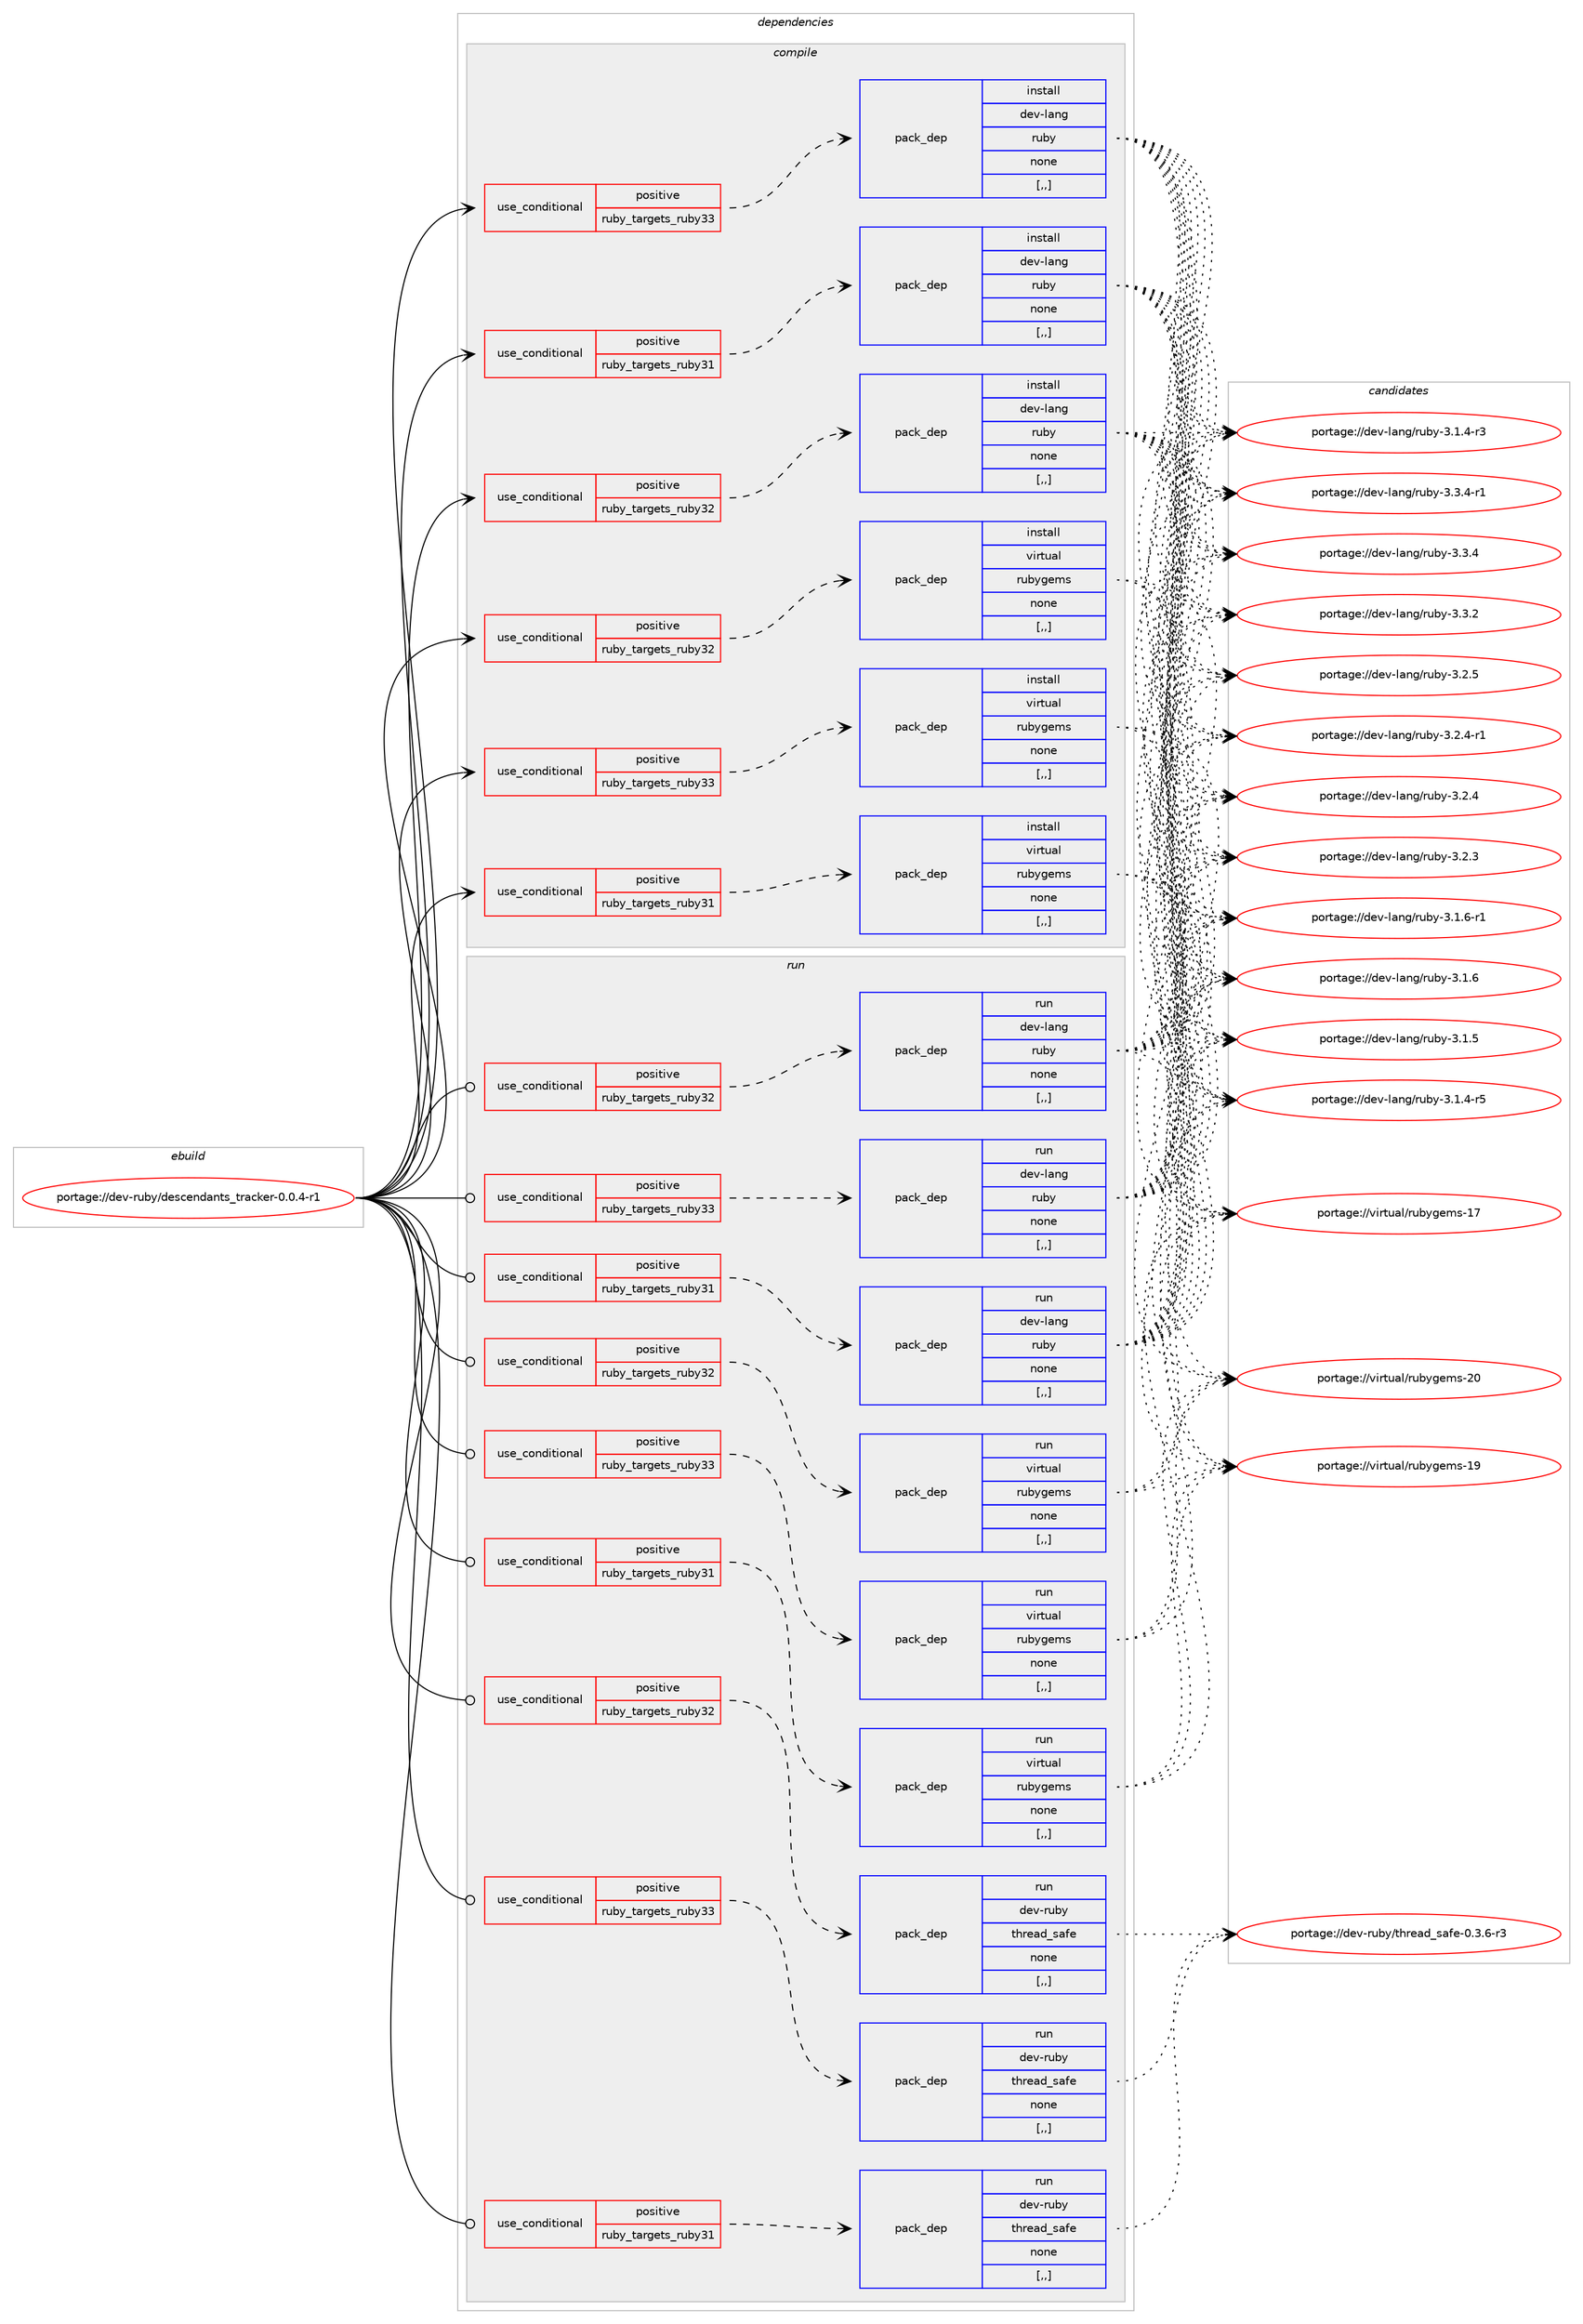 digraph prolog {

# *************
# Graph options
# *************

newrank=true;
concentrate=true;
compound=true;
graph [rankdir=LR,fontname=Helvetica,fontsize=10,ranksep=1.5];#, ranksep=2.5, nodesep=0.2];
edge  [arrowhead=vee];
node  [fontname=Helvetica,fontsize=10];

# **********
# The ebuild
# **********

subgraph cluster_leftcol {
color=gray;
label=<<i>ebuild</i>>;
id [label="portage://dev-ruby/descendants_tracker-0.0.4-r1", color=red, width=4, href="../dev-ruby/descendants_tracker-0.0.4-r1.svg"];
}

# ****************
# The dependencies
# ****************

subgraph cluster_midcol {
color=gray;
label=<<i>dependencies</i>>;
subgraph cluster_compile {
fillcolor="#eeeeee";
style=filled;
label=<<i>compile</i>>;
subgraph cond46589 {
dependency181272 [label=<<TABLE BORDER="0" CELLBORDER="1" CELLSPACING="0" CELLPADDING="4"><TR><TD ROWSPAN="3" CELLPADDING="10">use_conditional</TD></TR><TR><TD>positive</TD></TR><TR><TD>ruby_targets_ruby31</TD></TR></TABLE>>, shape=none, color=red];
subgraph pack133386 {
dependency181273 [label=<<TABLE BORDER="0" CELLBORDER="1" CELLSPACING="0" CELLPADDING="4" WIDTH="220"><TR><TD ROWSPAN="6" CELLPADDING="30">pack_dep</TD></TR><TR><TD WIDTH="110">install</TD></TR><TR><TD>dev-lang</TD></TR><TR><TD>ruby</TD></TR><TR><TD>none</TD></TR><TR><TD>[,,]</TD></TR></TABLE>>, shape=none, color=blue];
}
dependency181272:e -> dependency181273:w [weight=20,style="dashed",arrowhead="vee"];
}
id:e -> dependency181272:w [weight=20,style="solid",arrowhead="vee"];
subgraph cond46590 {
dependency181274 [label=<<TABLE BORDER="0" CELLBORDER="1" CELLSPACING="0" CELLPADDING="4"><TR><TD ROWSPAN="3" CELLPADDING="10">use_conditional</TD></TR><TR><TD>positive</TD></TR><TR><TD>ruby_targets_ruby31</TD></TR></TABLE>>, shape=none, color=red];
subgraph pack133387 {
dependency181275 [label=<<TABLE BORDER="0" CELLBORDER="1" CELLSPACING="0" CELLPADDING="4" WIDTH="220"><TR><TD ROWSPAN="6" CELLPADDING="30">pack_dep</TD></TR><TR><TD WIDTH="110">install</TD></TR><TR><TD>virtual</TD></TR><TR><TD>rubygems</TD></TR><TR><TD>none</TD></TR><TR><TD>[,,]</TD></TR></TABLE>>, shape=none, color=blue];
}
dependency181274:e -> dependency181275:w [weight=20,style="dashed",arrowhead="vee"];
}
id:e -> dependency181274:w [weight=20,style="solid",arrowhead="vee"];
subgraph cond46591 {
dependency181276 [label=<<TABLE BORDER="0" CELLBORDER="1" CELLSPACING="0" CELLPADDING="4"><TR><TD ROWSPAN="3" CELLPADDING="10">use_conditional</TD></TR><TR><TD>positive</TD></TR><TR><TD>ruby_targets_ruby32</TD></TR></TABLE>>, shape=none, color=red];
subgraph pack133388 {
dependency181277 [label=<<TABLE BORDER="0" CELLBORDER="1" CELLSPACING="0" CELLPADDING="4" WIDTH="220"><TR><TD ROWSPAN="6" CELLPADDING="30">pack_dep</TD></TR><TR><TD WIDTH="110">install</TD></TR><TR><TD>dev-lang</TD></TR><TR><TD>ruby</TD></TR><TR><TD>none</TD></TR><TR><TD>[,,]</TD></TR></TABLE>>, shape=none, color=blue];
}
dependency181276:e -> dependency181277:w [weight=20,style="dashed",arrowhead="vee"];
}
id:e -> dependency181276:w [weight=20,style="solid",arrowhead="vee"];
subgraph cond46592 {
dependency181278 [label=<<TABLE BORDER="0" CELLBORDER="1" CELLSPACING="0" CELLPADDING="4"><TR><TD ROWSPAN="3" CELLPADDING="10">use_conditional</TD></TR><TR><TD>positive</TD></TR><TR><TD>ruby_targets_ruby32</TD></TR></TABLE>>, shape=none, color=red];
subgraph pack133389 {
dependency181279 [label=<<TABLE BORDER="0" CELLBORDER="1" CELLSPACING="0" CELLPADDING="4" WIDTH="220"><TR><TD ROWSPAN="6" CELLPADDING="30">pack_dep</TD></TR><TR><TD WIDTH="110">install</TD></TR><TR><TD>virtual</TD></TR><TR><TD>rubygems</TD></TR><TR><TD>none</TD></TR><TR><TD>[,,]</TD></TR></TABLE>>, shape=none, color=blue];
}
dependency181278:e -> dependency181279:w [weight=20,style="dashed",arrowhead="vee"];
}
id:e -> dependency181278:w [weight=20,style="solid",arrowhead="vee"];
subgraph cond46593 {
dependency181280 [label=<<TABLE BORDER="0" CELLBORDER="1" CELLSPACING="0" CELLPADDING="4"><TR><TD ROWSPAN="3" CELLPADDING="10">use_conditional</TD></TR><TR><TD>positive</TD></TR><TR><TD>ruby_targets_ruby33</TD></TR></TABLE>>, shape=none, color=red];
subgraph pack133390 {
dependency181281 [label=<<TABLE BORDER="0" CELLBORDER="1" CELLSPACING="0" CELLPADDING="4" WIDTH="220"><TR><TD ROWSPAN="6" CELLPADDING="30">pack_dep</TD></TR><TR><TD WIDTH="110">install</TD></TR><TR><TD>dev-lang</TD></TR><TR><TD>ruby</TD></TR><TR><TD>none</TD></TR><TR><TD>[,,]</TD></TR></TABLE>>, shape=none, color=blue];
}
dependency181280:e -> dependency181281:w [weight=20,style="dashed",arrowhead="vee"];
}
id:e -> dependency181280:w [weight=20,style="solid",arrowhead="vee"];
subgraph cond46594 {
dependency181282 [label=<<TABLE BORDER="0" CELLBORDER="1" CELLSPACING="0" CELLPADDING="4"><TR><TD ROWSPAN="3" CELLPADDING="10">use_conditional</TD></TR><TR><TD>positive</TD></TR><TR><TD>ruby_targets_ruby33</TD></TR></TABLE>>, shape=none, color=red];
subgraph pack133391 {
dependency181283 [label=<<TABLE BORDER="0" CELLBORDER="1" CELLSPACING="0" CELLPADDING="4" WIDTH="220"><TR><TD ROWSPAN="6" CELLPADDING="30">pack_dep</TD></TR><TR><TD WIDTH="110">install</TD></TR><TR><TD>virtual</TD></TR><TR><TD>rubygems</TD></TR><TR><TD>none</TD></TR><TR><TD>[,,]</TD></TR></TABLE>>, shape=none, color=blue];
}
dependency181282:e -> dependency181283:w [weight=20,style="dashed",arrowhead="vee"];
}
id:e -> dependency181282:w [weight=20,style="solid",arrowhead="vee"];
}
subgraph cluster_compileandrun {
fillcolor="#eeeeee";
style=filled;
label=<<i>compile and run</i>>;
}
subgraph cluster_run {
fillcolor="#eeeeee";
style=filled;
label=<<i>run</i>>;
subgraph cond46595 {
dependency181284 [label=<<TABLE BORDER="0" CELLBORDER="1" CELLSPACING="0" CELLPADDING="4"><TR><TD ROWSPAN="3" CELLPADDING="10">use_conditional</TD></TR><TR><TD>positive</TD></TR><TR><TD>ruby_targets_ruby31</TD></TR></TABLE>>, shape=none, color=red];
subgraph pack133392 {
dependency181285 [label=<<TABLE BORDER="0" CELLBORDER="1" CELLSPACING="0" CELLPADDING="4" WIDTH="220"><TR><TD ROWSPAN="6" CELLPADDING="30">pack_dep</TD></TR><TR><TD WIDTH="110">run</TD></TR><TR><TD>dev-lang</TD></TR><TR><TD>ruby</TD></TR><TR><TD>none</TD></TR><TR><TD>[,,]</TD></TR></TABLE>>, shape=none, color=blue];
}
dependency181284:e -> dependency181285:w [weight=20,style="dashed",arrowhead="vee"];
}
id:e -> dependency181284:w [weight=20,style="solid",arrowhead="odot"];
subgraph cond46596 {
dependency181286 [label=<<TABLE BORDER="0" CELLBORDER="1" CELLSPACING="0" CELLPADDING="4"><TR><TD ROWSPAN="3" CELLPADDING="10">use_conditional</TD></TR><TR><TD>positive</TD></TR><TR><TD>ruby_targets_ruby31</TD></TR></TABLE>>, shape=none, color=red];
subgraph pack133393 {
dependency181287 [label=<<TABLE BORDER="0" CELLBORDER="1" CELLSPACING="0" CELLPADDING="4" WIDTH="220"><TR><TD ROWSPAN="6" CELLPADDING="30">pack_dep</TD></TR><TR><TD WIDTH="110">run</TD></TR><TR><TD>dev-ruby</TD></TR><TR><TD>thread_safe</TD></TR><TR><TD>none</TD></TR><TR><TD>[,,]</TD></TR></TABLE>>, shape=none, color=blue];
}
dependency181286:e -> dependency181287:w [weight=20,style="dashed",arrowhead="vee"];
}
id:e -> dependency181286:w [weight=20,style="solid",arrowhead="odot"];
subgraph cond46597 {
dependency181288 [label=<<TABLE BORDER="0" CELLBORDER="1" CELLSPACING="0" CELLPADDING="4"><TR><TD ROWSPAN="3" CELLPADDING="10">use_conditional</TD></TR><TR><TD>positive</TD></TR><TR><TD>ruby_targets_ruby31</TD></TR></TABLE>>, shape=none, color=red];
subgraph pack133394 {
dependency181289 [label=<<TABLE BORDER="0" CELLBORDER="1" CELLSPACING="0" CELLPADDING="4" WIDTH="220"><TR><TD ROWSPAN="6" CELLPADDING="30">pack_dep</TD></TR><TR><TD WIDTH="110">run</TD></TR><TR><TD>virtual</TD></TR><TR><TD>rubygems</TD></TR><TR><TD>none</TD></TR><TR><TD>[,,]</TD></TR></TABLE>>, shape=none, color=blue];
}
dependency181288:e -> dependency181289:w [weight=20,style="dashed",arrowhead="vee"];
}
id:e -> dependency181288:w [weight=20,style="solid",arrowhead="odot"];
subgraph cond46598 {
dependency181290 [label=<<TABLE BORDER="0" CELLBORDER="1" CELLSPACING="0" CELLPADDING="4"><TR><TD ROWSPAN="3" CELLPADDING="10">use_conditional</TD></TR><TR><TD>positive</TD></TR><TR><TD>ruby_targets_ruby32</TD></TR></TABLE>>, shape=none, color=red];
subgraph pack133395 {
dependency181291 [label=<<TABLE BORDER="0" CELLBORDER="1" CELLSPACING="0" CELLPADDING="4" WIDTH="220"><TR><TD ROWSPAN="6" CELLPADDING="30">pack_dep</TD></TR><TR><TD WIDTH="110">run</TD></TR><TR><TD>dev-lang</TD></TR><TR><TD>ruby</TD></TR><TR><TD>none</TD></TR><TR><TD>[,,]</TD></TR></TABLE>>, shape=none, color=blue];
}
dependency181290:e -> dependency181291:w [weight=20,style="dashed",arrowhead="vee"];
}
id:e -> dependency181290:w [weight=20,style="solid",arrowhead="odot"];
subgraph cond46599 {
dependency181292 [label=<<TABLE BORDER="0" CELLBORDER="1" CELLSPACING="0" CELLPADDING="4"><TR><TD ROWSPAN="3" CELLPADDING="10">use_conditional</TD></TR><TR><TD>positive</TD></TR><TR><TD>ruby_targets_ruby32</TD></TR></TABLE>>, shape=none, color=red];
subgraph pack133396 {
dependency181293 [label=<<TABLE BORDER="0" CELLBORDER="1" CELLSPACING="0" CELLPADDING="4" WIDTH="220"><TR><TD ROWSPAN="6" CELLPADDING="30">pack_dep</TD></TR><TR><TD WIDTH="110">run</TD></TR><TR><TD>dev-ruby</TD></TR><TR><TD>thread_safe</TD></TR><TR><TD>none</TD></TR><TR><TD>[,,]</TD></TR></TABLE>>, shape=none, color=blue];
}
dependency181292:e -> dependency181293:w [weight=20,style="dashed",arrowhead="vee"];
}
id:e -> dependency181292:w [weight=20,style="solid",arrowhead="odot"];
subgraph cond46600 {
dependency181294 [label=<<TABLE BORDER="0" CELLBORDER="1" CELLSPACING="0" CELLPADDING="4"><TR><TD ROWSPAN="3" CELLPADDING="10">use_conditional</TD></TR><TR><TD>positive</TD></TR><TR><TD>ruby_targets_ruby32</TD></TR></TABLE>>, shape=none, color=red];
subgraph pack133397 {
dependency181295 [label=<<TABLE BORDER="0" CELLBORDER="1" CELLSPACING="0" CELLPADDING="4" WIDTH="220"><TR><TD ROWSPAN="6" CELLPADDING="30">pack_dep</TD></TR><TR><TD WIDTH="110">run</TD></TR><TR><TD>virtual</TD></TR><TR><TD>rubygems</TD></TR><TR><TD>none</TD></TR><TR><TD>[,,]</TD></TR></TABLE>>, shape=none, color=blue];
}
dependency181294:e -> dependency181295:w [weight=20,style="dashed",arrowhead="vee"];
}
id:e -> dependency181294:w [weight=20,style="solid",arrowhead="odot"];
subgraph cond46601 {
dependency181296 [label=<<TABLE BORDER="0" CELLBORDER="1" CELLSPACING="0" CELLPADDING="4"><TR><TD ROWSPAN="3" CELLPADDING="10">use_conditional</TD></TR><TR><TD>positive</TD></TR><TR><TD>ruby_targets_ruby33</TD></TR></TABLE>>, shape=none, color=red];
subgraph pack133398 {
dependency181297 [label=<<TABLE BORDER="0" CELLBORDER="1" CELLSPACING="0" CELLPADDING="4" WIDTH="220"><TR><TD ROWSPAN="6" CELLPADDING="30">pack_dep</TD></TR><TR><TD WIDTH="110">run</TD></TR><TR><TD>dev-lang</TD></TR><TR><TD>ruby</TD></TR><TR><TD>none</TD></TR><TR><TD>[,,]</TD></TR></TABLE>>, shape=none, color=blue];
}
dependency181296:e -> dependency181297:w [weight=20,style="dashed",arrowhead="vee"];
}
id:e -> dependency181296:w [weight=20,style="solid",arrowhead="odot"];
subgraph cond46602 {
dependency181298 [label=<<TABLE BORDER="0" CELLBORDER="1" CELLSPACING="0" CELLPADDING="4"><TR><TD ROWSPAN="3" CELLPADDING="10">use_conditional</TD></TR><TR><TD>positive</TD></TR><TR><TD>ruby_targets_ruby33</TD></TR></TABLE>>, shape=none, color=red];
subgraph pack133399 {
dependency181299 [label=<<TABLE BORDER="0" CELLBORDER="1" CELLSPACING="0" CELLPADDING="4" WIDTH="220"><TR><TD ROWSPAN="6" CELLPADDING="30">pack_dep</TD></TR><TR><TD WIDTH="110">run</TD></TR><TR><TD>dev-ruby</TD></TR><TR><TD>thread_safe</TD></TR><TR><TD>none</TD></TR><TR><TD>[,,]</TD></TR></TABLE>>, shape=none, color=blue];
}
dependency181298:e -> dependency181299:w [weight=20,style="dashed",arrowhead="vee"];
}
id:e -> dependency181298:w [weight=20,style="solid",arrowhead="odot"];
subgraph cond46603 {
dependency181300 [label=<<TABLE BORDER="0" CELLBORDER="1" CELLSPACING="0" CELLPADDING="4"><TR><TD ROWSPAN="3" CELLPADDING="10">use_conditional</TD></TR><TR><TD>positive</TD></TR><TR><TD>ruby_targets_ruby33</TD></TR></TABLE>>, shape=none, color=red];
subgraph pack133400 {
dependency181301 [label=<<TABLE BORDER="0" CELLBORDER="1" CELLSPACING="0" CELLPADDING="4" WIDTH="220"><TR><TD ROWSPAN="6" CELLPADDING="30">pack_dep</TD></TR><TR><TD WIDTH="110">run</TD></TR><TR><TD>virtual</TD></TR><TR><TD>rubygems</TD></TR><TR><TD>none</TD></TR><TR><TD>[,,]</TD></TR></TABLE>>, shape=none, color=blue];
}
dependency181300:e -> dependency181301:w [weight=20,style="dashed",arrowhead="vee"];
}
id:e -> dependency181300:w [weight=20,style="solid",arrowhead="odot"];
}
}

# **************
# The candidates
# **************

subgraph cluster_choices {
rank=same;
color=gray;
label=<<i>candidates</i>>;

subgraph choice133386 {
color=black;
nodesep=1;
choice100101118451089711010347114117981214551465146524511449 [label="portage://dev-lang/ruby-3.3.4-r1", color=red, width=4,href="../dev-lang/ruby-3.3.4-r1.svg"];
choice10010111845108971101034711411798121455146514652 [label="portage://dev-lang/ruby-3.3.4", color=red, width=4,href="../dev-lang/ruby-3.3.4.svg"];
choice10010111845108971101034711411798121455146514650 [label="portage://dev-lang/ruby-3.3.2", color=red, width=4,href="../dev-lang/ruby-3.3.2.svg"];
choice10010111845108971101034711411798121455146504653 [label="portage://dev-lang/ruby-3.2.5", color=red, width=4,href="../dev-lang/ruby-3.2.5.svg"];
choice100101118451089711010347114117981214551465046524511449 [label="portage://dev-lang/ruby-3.2.4-r1", color=red, width=4,href="../dev-lang/ruby-3.2.4-r1.svg"];
choice10010111845108971101034711411798121455146504652 [label="portage://dev-lang/ruby-3.2.4", color=red, width=4,href="../dev-lang/ruby-3.2.4.svg"];
choice10010111845108971101034711411798121455146504651 [label="portage://dev-lang/ruby-3.2.3", color=red, width=4,href="../dev-lang/ruby-3.2.3.svg"];
choice100101118451089711010347114117981214551464946544511449 [label="portage://dev-lang/ruby-3.1.6-r1", color=red, width=4,href="../dev-lang/ruby-3.1.6-r1.svg"];
choice10010111845108971101034711411798121455146494654 [label="portage://dev-lang/ruby-3.1.6", color=red, width=4,href="../dev-lang/ruby-3.1.6.svg"];
choice10010111845108971101034711411798121455146494653 [label="portage://dev-lang/ruby-3.1.5", color=red, width=4,href="../dev-lang/ruby-3.1.5.svg"];
choice100101118451089711010347114117981214551464946524511453 [label="portage://dev-lang/ruby-3.1.4-r5", color=red, width=4,href="../dev-lang/ruby-3.1.4-r5.svg"];
choice100101118451089711010347114117981214551464946524511451 [label="portage://dev-lang/ruby-3.1.4-r3", color=red, width=4,href="../dev-lang/ruby-3.1.4-r3.svg"];
dependency181273:e -> choice100101118451089711010347114117981214551465146524511449:w [style=dotted,weight="100"];
dependency181273:e -> choice10010111845108971101034711411798121455146514652:w [style=dotted,weight="100"];
dependency181273:e -> choice10010111845108971101034711411798121455146514650:w [style=dotted,weight="100"];
dependency181273:e -> choice10010111845108971101034711411798121455146504653:w [style=dotted,weight="100"];
dependency181273:e -> choice100101118451089711010347114117981214551465046524511449:w [style=dotted,weight="100"];
dependency181273:e -> choice10010111845108971101034711411798121455146504652:w [style=dotted,weight="100"];
dependency181273:e -> choice10010111845108971101034711411798121455146504651:w [style=dotted,weight="100"];
dependency181273:e -> choice100101118451089711010347114117981214551464946544511449:w [style=dotted,weight="100"];
dependency181273:e -> choice10010111845108971101034711411798121455146494654:w [style=dotted,weight="100"];
dependency181273:e -> choice10010111845108971101034711411798121455146494653:w [style=dotted,weight="100"];
dependency181273:e -> choice100101118451089711010347114117981214551464946524511453:w [style=dotted,weight="100"];
dependency181273:e -> choice100101118451089711010347114117981214551464946524511451:w [style=dotted,weight="100"];
}
subgraph choice133387 {
color=black;
nodesep=1;
choice118105114116117971084711411798121103101109115455048 [label="portage://virtual/rubygems-20", color=red, width=4,href="../virtual/rubygems-20.svg"];
choice118105114116117971084711411798121103101109115454957 [label="portage://virtual/rubygems-19", color=red, width=4,href="../virtual/rubygems-19.svg"];
choice118105114116117971084711411798121103101109115454955 [label="portage://virtual/rubygems-17", color=red, width=4,href="../virtual/rubygems-17.svg"];
dependency181275:e -> choice118105114116117971084711411798121103101109115455048:w [style=dotted,weight="100"];
dependency181275:e -> choice118105114116117971084711411798121103101109115454957:w [style=dotted,weight="100"];
dependency181275:e -> choice118105114116117971084711411798121103101109115454955:w [style=dotted,weight="100"];
}
subgraph choice133388 {
color=black;
nodesep=1;
choice100101118451089711010347114117981214551465146524511449 [label="portage://dev-lang/ruby-3.3.4-r1", color=red, width=4,href="../dev-lang/ruby-3.3.4-r1.svg"];
choice10010111845108971101034711411798121455146514652 [label="portage://dev-lang/ruby-3.3.4", color=red, width=4,href="../dev-lang/ruby-3.3.4.svg"];
choice10010111845108971101034711411798121455146514650 [label="portage://dev-lang/ruby-3.3.2", color=red, width=4,href="../dev-lang/ruby-3.3.2.svg"];
choice10010111845108971101034711411798121455146504653 [label="portage://dev-lang/ruby-3.2.5", color=red, width=4,href="../dev-lang/ruby-3.2.5.svg"];
choice100101118451089711010347114117981214551465046524511449 [label="portage://dev-lang/ruby-3.2.4-r1", color=red, width=4,href="../dev-lang/ruby-3.2.4-r1.svg"];
choice10010111845108971101034711411798121455146504652 [label="portage://dev-lang/ruby-3.2.4", color=red, width=4,href="../dev-lang/ruby-3.2.4.svg"];
choice10010111845108971101034711411798121455146504651 [label="portage://dev-lang/ruby-3.2.3", color=red, width=4,href="../dev-lang/ruby-3.2.3.svg"];
choice100101118451089711010347114117981214551464946544511449 [label="portage://dev-lang/ruby-3.1.6-r1", color=red, width=4,href="../dev-lang/ruby-3.1.6-r1.svg"];
choice10010111845108971101034711411798121455146494654 [label="portage://dev-lang/ruby-3.1.6", color=red, width=4,href="../dev-lang/ruby-3.1.6.svg"];
choice10010111845108971101034711411798121455146494653 [label="portage://dev-lang/ruby-3.1.5", color=red, width=4,href="../dev-lang/ruby-3.1.5.svg"];
choice100101118451089711010347114117981214551464946524511453 [label="portage://dev-lang/ruby-3.1.4-r5", color=red, width=4,href="../dev-lang/ruby-3.1.4-r5.svg"];
choice100101118451089711010347114117981214551464946524511451 [label="portage://dev-lang/ruby-3.1.4-r3", color=red, width=4,href="../dev-lang/ruby-3.1.4-r3.svg"];
dependency181277:e -> choice100101118451089711010347114117981214551465146524511449:w [style=dotted,weight="100"];
dependency181277:e -> choice10010111845108971101034711411798121455146514652:w [style=dotted,weight="100"];
dependency181277:e -> choice10010111845108971101034711411798121455146514650:w [style=dotted,weight="100"];
dependency181277:e -> choice10010111845108971101034711411798121455146504653:w [style=dotted,weight="100"];
dependency181277:e -> choice100101118451089711010347114117981214551465046524511449:w [style=dotted,weight="100"];
dependency181277:e -> choice10010111845108971101034711411798121455146504652:w [style=dotted,weight="100"];
dependency181277:e -> choice10010111845108971101034711411798121455146504651:w [style=dotted,weight="100"];
dependency181277:e -> choice100101118451089711010347114117981214551464946544511449:w [style=dotted,weight="100"];
dependency181277:e -> choice10010111845108971101034711411798121455146494654:w [style=dotted,weight="100"];
dependency181277:e -> choice10010111845108971101034711411798121455146494653:w [style=dotted,weight="100"];
dependency181277:e -> choice100101118451089711010347114117981214551464946524511453:w [style=dotted,weight="100"];
dependency181277:e -> choice100101118451089711010347114117981214551464946524511451:w [style=dotted,weight="100"];
}
subgraph choice133389 {
color=black;
nodesep=1;
choice118105114116117971084711411798121103101109115455048 [label="portage://virtual/rubygems-20", color=red, width=4,href="../virtual/rubygems-20.svg"];
choice118105114116117971084711411798121103101109115454957 [label="portage://virtual/rubygems-19", color=red, width=4,href="../virtual/rubygems-19.svg"];
choice118105114116117971084711411798121103101109115454955 [label="portage://virtual/rubygems-17", color=red, width=4,href="../virtual/rubygems-17.svg"];
dependency181279:e -> choice118105114116117971084711411798121103101109115455048:w [style=dotted,weight="100"];
dependency181279:e -> choice118105114116117971084711411798121103101109115454957:w [style=dotted,weight="100"];
dependency181279:e -> choice118105114116117971084711411798121103101109115454955:w [style=dotted,weight="100"];
}
subgraph choice133390 {
color=black;
nodesep=1;
choice100101118451089711010347114117981214551465146524511449 [label="portage://dev-lang/ruby-3.3.4-r1", color=red, width=4,href="../dev-lang/ruby-3.3.4-r1.svg"];
choice10010111845108971101034711411798121455146514652 [label="portage://dev-lang/ruby-3.3.4", color=red, width=4,href="../dev-lang/ruby-3.3.4.svg"];
choice10010111845108971101034711411798121455146514650 [label="portage://dev-lang/ruby-3.3.2", color=red, width=4,href="../dev-lang/ruby-3.3.2.svg"];
choice10010111845108971101034711411798121455146504653 [label="portage://dev-lang/ruby-3.2.5", color=red, width=4,href="../dev-lang/ruby-3.2.5.svg"];
choice100101118451089711010347114117981214551465046524511449 [label="portage://dev-lang/ruby-3.2.4-r1", color=red, width=4,href="../dev-lang/ruby-3.2.4-r1.svg"];
choice10010111845108971101034711411798121455146504652 [label="portage://dev-lang/ruby-3.2.4", color=red, width=4,href="../dev-lang/ruby-3.2.4.svg"];
choice10010111845108971101034711411798121455146504651 [label="portage://dev-lang/ruby-3.2.3", color=red, width=4,href="../dev-lang/ruby-3.2.3.svg"];
choice100101118451089711010347114117981214551464946544511449 [label="portage://dev-lang/ruby-3.1.6-r1", color=red, width=4,href="../dev-lang/ruby-3.1.6-r1.svg"];
choice10010111845108971101034711411798121455146494654 [label="portage://dev-lang/ruby-3.1.6", color=red, width=4,href="../dev-lang/ruby-3.1.6.svg"];
choice10010111845108971101034711411798121455146494653 [label="portage://dev-lang/ruby-3.1.5", color=red, width=4,href="../dev-lang/ruby-3.1.5.svg"];
choice100101118451089711010347114117981214551464946524511453 [label="portage://dev-lang/ruby-3.1.4-r5", color=red, width=4,href="../dev-lang/ruby-3.1.4-r5.svg"];
choice100101118451089711010347114117981214551464946524511451 [label="portage://dev-lang/ruby-3.1.4-r3", color=red, width=4,href="../dev-lang/ruby-3.1.4-r3.svg"];
dependency181281:e -> choice100101118451089711010347114117981214551465146524511449:w [style=dotted,weight="100"];
dependency181281:e -> choice10010111845108971101034711411798121455146514652:w [style=dotted,weight="100"];
dependency181281:e -> choice10010111845108971101034711411798121455146514650:w [style=dotted,weight="100"];
dependency181281:e -> choice10010111845108971101034711411798121455146504653:w [style=dotted,weight="100"];
dependency181281:e -> choice100101118451089711010347114117981214551465046524511449:w [style=dotted,weight="100"];
dependency181281:e -> choice10010111845108971101034711411798121455146504652:w [style=dotted,weight="100"];
dependency181281:e -> choice10010111845108971101034711411798121455146504651:w [style=dotted,weight="100"];
dependency181281:e -> choice100101118451089711010347114117981214551464946544511449:w [style=dotted,weight="100"];
dependency181281:e -> choice10010111845108971101034711411798121455146494654:w [style=dotted,weight="100"];
dependency181281:e -> choice10010111845108971101034711411798121455146494653:w [style=dotted,weight="100"];
dependency181281:e -> choice100101118451089711010347114117981214551464946524511453:w [style=dotted,weight="100"];
dependency181281:e -> choice100101118451089711010347114117981214551464946524511451:w [style=dotted,weight="100"];
}
subgraph choice133391 {
color=black;
nodesep=1;
choice118105114116117971084711411798121103101109115455048 [label="portage://virtual/rubygems-20", color=red, width=4,href="../virtual/rubygems-20.svg"];
choice118105114116117971084711411798121103101109115454957 [label="portage://virtual/rubygems-19", color=red, width=4,href="../virtual/rubygems-19.svg"];
choice118105114116117971084711411798121103101109115454955 [label="portage://virtual/rubygems-17", color=red, width=4,href="../virtual/rubygems-17.svg"];
dependency181283:e -> choice118105114116117971084711411798121103101109115455048:w [style=dotted,weight="100"];
dependency181283:e -> choice118105114116117971084711411798121103101109115454957:w [style=dotted,weight="100"];
dependency181283:e -> choice118105114116117971084711411798121103101109115454955:w [style=dotted,weight="100"];
}
subgraph choice133392 {
color=black;
nodesep=1;
choice100101118451089711010347114117981214551465146524511449 [label="portage://dev-lang/ruby-3.3.4-r1", color=red, width=4,href="../dev-lang/ruby-3.3.4-r1.svg"];
choice10010111845108971101034711411798121455146514652 [label="portage://dev-lang/ruby-3.3.4", color=red, width=4,href="../dev-lang/ruby-3.3.4.svg"];
choice10010111845108971101034711411798121455146514650 [label="portage://dev-lang/ruby-3.3.2", color=red, width=4,href="../dev-lang/ruby-3.3.2.svg"];
choice10010111845108971101034711411798121455146504653 [label="portage://dev-lang/ruby-3.2.5", color=red, width=4,href="../dev-lang/ruby-3.2.5.svg"];
choice100101118451089711010347114117981214551465046524511449 [label="portage://dev-lang/ruby-3.2.4-r1", color=red, width=4,href="../dev-lang/ruby-3.2.4-r1.svg"];
choice10010111845108971101034711411798121455146504652 [label="portage://dev-lang/ruby-3.2.4", color=red, width=4,href="../dev-lang/ruby-3.2.4.svg"];
choice10010111845108971101034711411798121455146504651 [label="portage://dev-lang/ruby-3.2.3", color=red, width=4,href="../dev-lang/ruby-3.2.3.svg"];
choice100101118451089711010347114117981214551464946544511449 [label="portage://dev-lang/ruby-3.1.6-r1", color=red, width=4,href="../dev-lang/ruby-3.1.6-r1.svg"];
choice10010111845108971101034711411798121455146494654 [label="portage://dev-lang/ruby-3.1.6", color=red, width=4,href="../dev-lang/ruby-3.1.6.svg"];
choice10010111845108971101034711411798121455146494653 [label="portage://dev-lang/ruby-3.1.5", color=red, width=4,href="../dev-lang/ruby-3.1.5.svg"];
choice100101118451089711010347114117981214551464946524511453 [label="portage://dev-lang/ruby-3.1.4-r5", color=red, width=4,href="../dev-lang/ruby-3.1.4-r5.svg"];
choice100101118451089711010347114117981214551464946524511451 [label="portage://dev-lang/ruby-3.1.4-r3", color=red, width=4,href="../dev-lang/ruby-3.1.4-r3.svg"];
dependency181285:e -> choice100101118451089711010347114117981214551465146524511449:w [style=dotted,weight="100"];
dependency181285:e -> choice10010111845108971101034711411798121455146514652:w [style=dotted,weight="100"];
dependency181285:e -> choice10010111845108971101034711411798121455146514650:w [style=dotted,weight="100"];
dependency181285:e -> choice10010111845108971101034711411798121455146504653:w [style=dotted,weight="100"];
dependency181285:e -> choice100101118451089711010347114117981214551465046524511449:w [style=dotted,weight="100"];
dependency181285:e -> choice10010111845108971101034711411798121455146504652:w [style=dotted,weight="100"];
dependency181285:e -> choice10010111845108971101034711411798121455146504651:w [style=dotted,weight="100"];
dependency181285:e -> choice100101118451089711010347114117981214551464946544511449:w [style=dotted,weight="100"];
dependency181285:e -> choice10010111845108971101034711411798121455146494654:w [style=dotted,weight="100"];
dependency181285:e -> choice10010111845108971101034711411798121455146494653:w [style=dotted,weight="100"];
dependency181285:e -> choice100101118451089711010347114117981214551464946524511453:w [style=dotted,weight="100"];
dependency181285:e -> choice100101118451089711010347114117981214551464946524511451:w [style=dotted,weight="100"];
}
subgraph choice133393 {
color=black;
nodesep=1;
choice1001011184511411798121471161041141019710095115971021014548465146544511451 [label="portage://dev-ruby/thread_safe-0.3.6-r3", color=red, width=4,href="../dev-ruby/thread_safe-0.3.6-r3.svg"];
dependency181287:e -> choice1001011184511411798121471161041141019710095115971021014548465146544511451:w [style=dotted,weight="100"];
}
subgraph choice133394 {
color=black;
nodesep=1;
choice118105114116117971084711411798121103101109115455048 [label="portage://virtual/rubygems-20", color=red, width=4,href="../virtual/rubygems-20.svg"];
choice118105114116117971084711411798121103101109115454957 [label="portage://virtual/rubygems-19", color=red, width=4,href="../virtual/rubygems-19.svg"];
choice118105114116117971084711411798121103101109115454955 [label="portage://virtual/rubygems-17", color=red, width=4,href="../virtual/rubygems-17.svg"];
dependency181289:e -> choice118105114116117971084711411798121103101109115455048:w [style=dotted,weight="100"];
dependency181289:e -> choice118105114116117971084711411798121103101109115454957:w [style=dotted,weight="100"];
dependency181289:e -> choice118105114116117971084711411798121103101109115454955:w [style=dotted,weight="100"];
}
subgraph choice133395 {
color=black;
nodesep=1;
choice100101118451089711010347114117981214551465146524511449 [label="portage://dev-lang/ruby-3.3.4-r1", color=red, width=4,href="../dev-lang/ruby-3.3.4-r1.svg"];
choice10010111845108971101034711411798121455146514652 [label="portage://dev-lang/ruby-3.3.4", color=red, width=4,href="../dev-lang/ruby-3.3.4.svg"];
choice10010111845108971101034711411798121455146514650 [label="portage://dev-lang/ruby-3.3.2", color=red, width=4,href="../dev-lang/ruby-3.3.2.svg"];
choice10010111845108971101034711411798121455146504653 [label="portage://dev-lang/ruby-3.2.5", color=red, width=4,href="../dev-lang/ruby-3.2.5.svg"];
choice100101118451089711010347114117981214551465046524511449 [label="portage://dev-lang/ruby-3.2.4-r1", color=red, width=4,href="../dev-lang/ruby-3.2.4-r1.svg"];
choice10010111845108971101034711411798121455146504652 [label="portage://dev-lang/ruby-3.2.4", color=red, width=4,href="../dev-lang/ruby-3.2.4.svg"];
choice10010111845108971101034711411798121455146504651 [label="portage://dev-lang/ruby-3.2.3", color=red, width=4,href="../dev-lang/ruby-3.2.3.svg"];
choice100101118451089711010347114117981214551464946544511449 [label="portage://dev-lang/ruby-3.1.6-r1", color=red, width=4,href="../dev-lang/ruby-3.1.6-r1.svg"];
choice10010111845108971101034711411798121455146494654 [label="portage://dev-lang/ruby-3.1.6", color=red, width=4,href="../dev-lang/ruby-3.1.6.svg"];
choice10010111845108971101034711411798121455146494653 [label="portage://dev-lang/ruby-3.1.5", color=red, width=4,href="../dev-lang/ruby-3.1.5.svg"];
choice100101118451089711010347114117981214551464946524511453 [label="portage://dev-lang/ruby-3.1.4-r5", color=red, width=4,href="../dev-lang/ruby-3.1.4-r5.svg"];
choice100101118451089711010347114117981214551464946524511451 [label="portage://dev-lang/ruby-3.1.4-r3", color=red, width=4,href="../dev-lang/ruby-3.1.4-r3.svg"];
dependency181291:e -> choice100101118451089711010347114117981214551465146524511449:w [style=dotted,weight="100"];
dependency181291:e -> choice10010111845108971101034711411798121455146514652:w [style=dotted,weight="100"];
dependency181291:e -> choice10010111845108971101034711411798121455146514650:w [style=dotted,weight="100"];
dependency181291:e -> choice10010111845108971101034711411798121455146504653:w [style=dotted,weight="100"];
dependency181291:e -> choice100101118451089711010347114117981214551465046524511449:w [style=dotted,weight="100"];
dependency181291:e -> choice10010111845108971101034711411798121455146504652:w [style=dotted,weight="100"];
dependency181291:e -> choice10010111845108971101034711411798121455146504651:w [style=dotted,weight="100"];
dependency181291:e -> choice100101118451089711010347114117981214551464946544511449:w [style=dotted,weight="100"];
dependency181291:e -> choice10010111845108971101034711411798121455146494654:w [style=dotted,weight="100"];
dependency181291:e -> choice10010111845108971101034711411798121455146494653:w [style=dotted,weight="100"];
dependency181291:e -> choice100101118451089711010347114117981214551464946524511453:w [style=dotted,weight="100"];
dependency181291:e -> choice100101118451089711010347114117981214551464946524511451:w [style=dotted,weight="100"];
}
subgraph choice133396 {
color=black;
nodesep=1;
choice1001011184511411798121471161041141019710095115971021014548465146544511451 [label="portage://dev-ruby/thread_safe-0.3.6-r3", color=red, width=4,href="../dev-ruby/thread_safe-0.3.6-r3.svg"];
dependency181293:e -> choice1001011184511411798121471161041141019710095115971021014548465146544511451:w [style=dotted,weight="100"];
}
subgraph choice133397 {
color=black;
nodesep=1;
choice118105114116117971084711411798121103101109115455048 [label="portage://virtual/rubygems-20", color=red, width=4,href="../virtual/rubygems-20.svg"];
choice118105114116117971084711411798121103101109115454957 [label="portage://virtual/rubygems-19", color=red, width=4,href="../virtual/rubygems-19.svg"];
choice118105114116117971084711411798121103101109115454955 [label="portage://virtual/rubygems-17", color=red, width=4,href="../virtual/rubygems-17.svg"];
dependency181295:e -> choice118105114116117971084711411798121103101109115455048:w [style=dotted,weight="100"];
dependency181295:e -> choice118105114116117971084711411798121103101109115454957:w [style=dotted,weight="100"];
dependency181295:e -> choice118105114116117971084711411798121103101109115454955:w [style=dotted,weight="100"];
}
subgraph choice133398 {
color=black;
nodesep=1;
choice100101118451089711010347114117981214551465146524511449 [label="portage://dev-lang/ruby-3.3.4-r1", color=red, width=4,href="../dev-lang/ruby-3.3.4-r1.svg"];
choice10010111845108971101034711411798121455146514652 [label="portage://dev-lang/ruby-3.3.4", color=red, width=4,href="../dev-lang/ruby-3.3.4.svg"];
choice10010111845108971101034711411798121455146514650 [label="portage://dev-lang/ruby-3.3.2", color=red, width=4,href="../dev-lang/ruby-3.3.2.svg"];
choice10010111845108971101034711411798121455146504653 [label="portage://dev-lang/ruby-3.2.5", color=red, width=4,href="../dev-lang/ruby-3.2.5.svg"];
choice100101118451089711010347114117981214551465046524511449 [label="portage://dev-lang/ruby-3.2.4-r1", color=red, width=4,href="../dev-lang/ruby-3.2.4-r1.svg"];
choice10010111845108971101034711411798121455146504652 [label="portage://dev-lang/ruby-3.2.4", color=red, width=4,href="../dev-lang/ruby-3.2.4.svg"];
choice10010111845108971101034711411798121455146504651 [label="portage://dev-lang/ruby-3.2.3", color=red, width=4,href="../dev-lang/ruby-3.2.3.svg"];
choice100101118451089711010347114117981214551464946544511449 [label="portage://dev-lang/ruby-3.1.6-r1", color=red, width=4,href="../dev-lang/ruby-3.1.6-r1.svg"];
choice10010111845108971101034711411798121455146494654 [label="portage://dev-lang/ruby-3.1.6", color=red, width=4,href="../dev-lang/ruby-3.1.6.svg"];
choice10010111845108971101034711411798121455146494653 [label="portage://dev-lang/ruby-3.1.5", color=red, width=4,href="../dev-lang/ruby-3.1.5.svg"];
choice100101118451089711010347114117981214551464946524511453 [label="portage://dev-lang/ruby-3.1.4-r5", color=red, width=4,href="../dev-lang/ruby-3.1.4-r5.svg"];
choice100101118451089711010347114117981214551464946524511451 [label="portage://dev-lang/ruby-3.1.4-r3", color=red, width=4,href="../dev-lang/ruby-3.1.4-r3.svg"];
dependency181297:e -> choice100101118451089711010347114117981214551465146524511449:w [style=dotted,weight="100"];
dependency181297:e -> choice10010111845108971101034711411798121455146514652:w [style=dotted,weight="100"];
dependency181297:e -> choice10010111845108971101034711411798121455146514650:w [style=dotted,weight="100"];
dependency181297:e -> choice10010111845108971101034711411798121455146504653:w [style=dotted,weight="100"];
dependency181297:e -> choice100101118451089711010347114117981214551465046524511449:w [style=dotted,weight="100"];
dependency181297:e -> choice10010111845108971101034711411798121455146504652:w [style=dotted,weight="100"];
dependency181297:e -> choice10010111845108971101034711411798121455146504651:w [style=dotted,weight="100"];
dependency181297:e -> choice100101118451089711010347114117981214551464946544511449:w [style=dotted,weight="100"];
dependency181297:e -> choice10010111845108971101034711411798121455146494654:w [style=dotted,weight="100"];
dependency181297:e -> choice10010111845108971101034711411798121455146494653:w [style=dotted,weight="100"];
dependency181297:e -> choice100101118451089711010347114117981214551464946524511453:w [style=dotted,weight="100"];
dependency181297:e -> choice100101118451089711010347114117981214551464946524511451:w [style=dotted,weight="100"];
}
subgraph choice133399 {
color=black;
nodesep=1;
choice1001011184511411798121471161041141019710095115971021014548465146544511451 [label="portage://dev-ruby/thread_safe-0.3.6-r3", color=red, width=4,href="../dev-ruby/thread_safe-0.3.6-r3.svg"];
dependency181299:e -> choice1001011184511411798121471161041141019710095115971021014548465146544511451:w [style=dotted,weight="100"];
}
subgraph choice133400 {
color=black;
nodesep=1;
choice118105114116117971084711411798121103101109115455048 [label="portage://virtual/rubygems-20", color=red, width=4,href="../virtual/rubygems-20.svg"];
choice118105114116117971084711411798121103101109115454957 [label="portage://virtual/rubygems-19", color=red, width=4,href="../virtual/rubygems-19.svg"];
choice118105114116117971084711411798121103101109115454955 [label="portage://virtual/rubygems-17", color=red, width=4,href="../virtual/rubygems-17.svg"];
dependency181301:e -> choice118105114116117971084711411798121103101109115455048:w [style=dotted,weight="100"];
dependency181301:e -> choice118105114116117971084711411798121103101109115454957:w [style=dotted,weight="100"];
dependency181301:e -> choice118105114116117971084711411798121103101109115454955:w [style=dotted,weight="100"];
}
}

}

